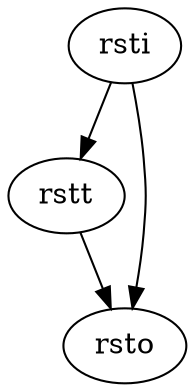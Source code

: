 strict digraph "" {
	rstt -> rsto	 [weight=1.0];
	rsti -> rstt	 [weight=1.0];
	rsti -> rsto	 [weight=1.0];
}
